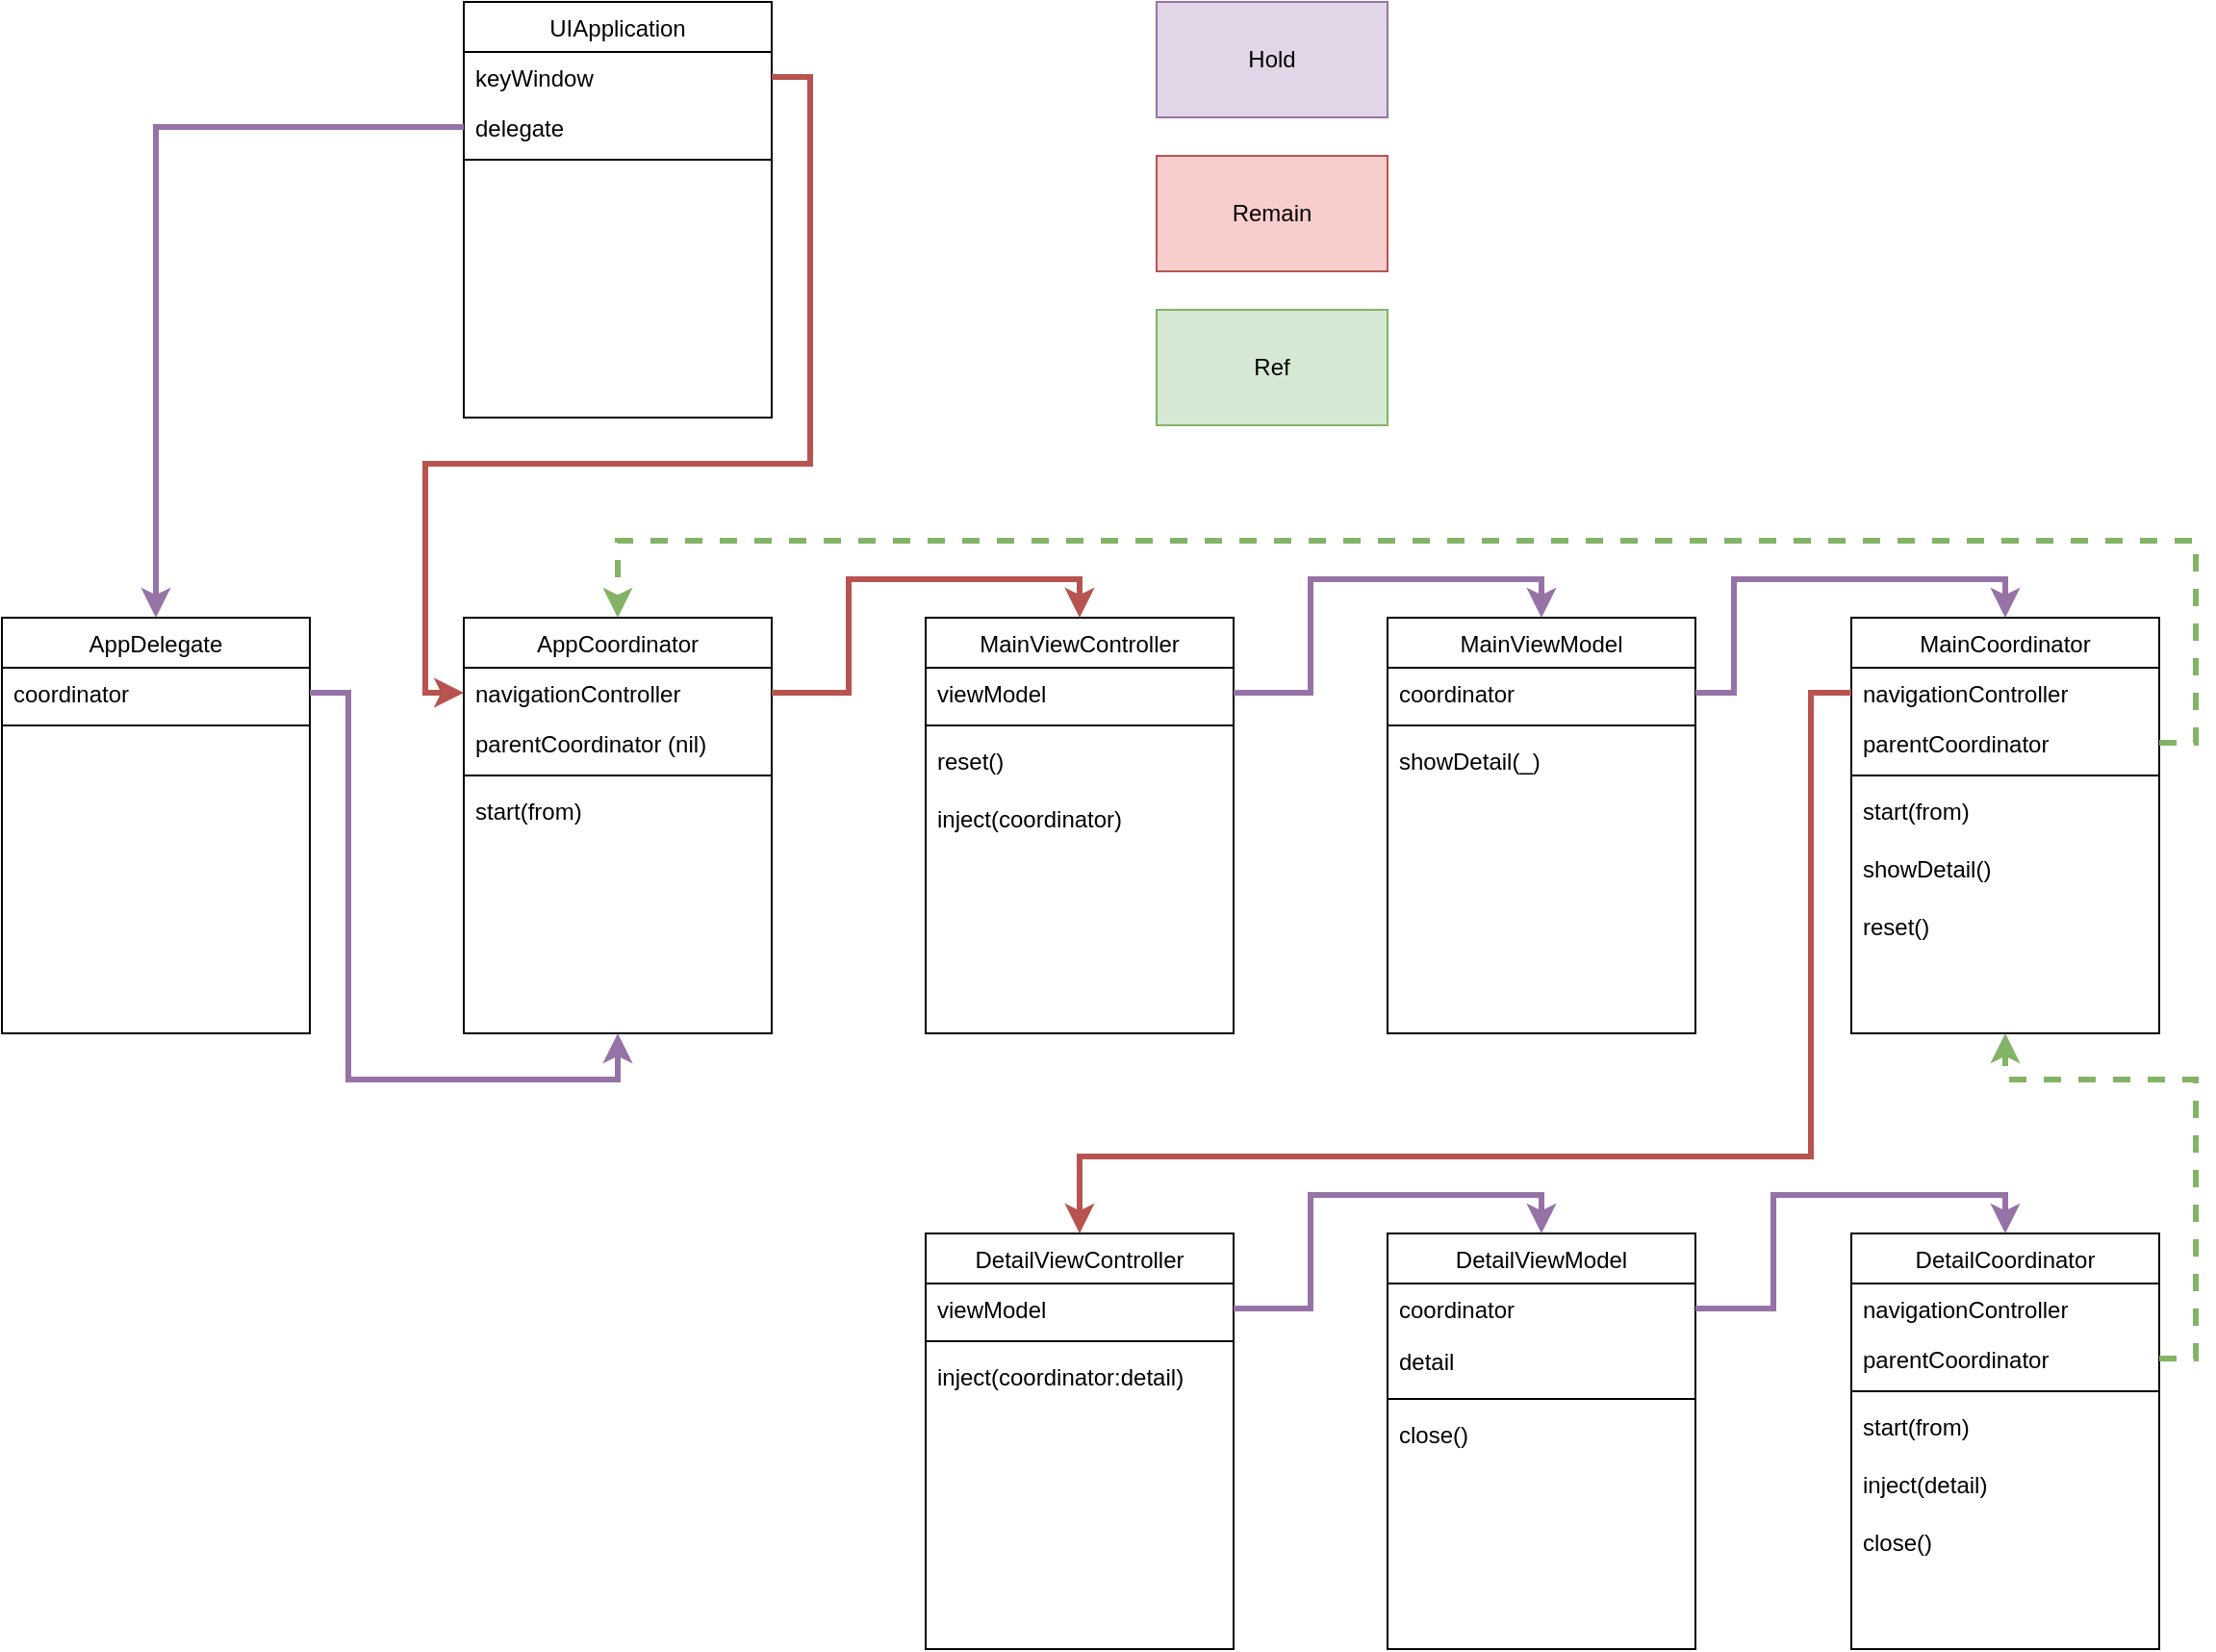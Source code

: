 <mxfile version="21.2.3" type="device">
  <diagram id="C5RBs43oDa-KdzZeNtuy" name="Page-1">
    <mxGraphModel dx="1087" dy="1851" grid="1" gridSize="10" guides="1" tooltips="1" connect="1" arrows="1" fold="1" page="1" pageScale="1" pageWidth="827" pageHeight="1169" math="0" shadow="0">
      <root>
        <mxCell id="WIyWlLk6GJQsqaUBKTNV-0" />
        <mxCell id="WIyWlLk6GJQsqaUBKTNV-1" parent="WIyWlLk6GJQsqaUBKTNV-0" />
        <mxCell id="zkfFHV4jXpPFQw0GAbJ--17" value="AppCoordinator" style="swimlane;fontStyle=0;align=center;verticalAlign=top;childLayout=stackLayout;horizontal=1;startSize=26;horizontalStack=0;resizeParent=1;resizeLast=0;collapsible=1;marginBottom=0;rounded=0;shadow=0;strokeWidth=1;" parent="WIyWlLk6GJQsqaUBKTNV-1" vertex="1">
          <mxGeometry x="520" y="120" width="160" height="216" as="geometry">
            <mxRectangle x="550" y="140" width="160" height="26" as="alternateBounds" />
          </mxGeometry>
        </mxCell>
        <mxCell id="SY-Rbjt2_vjkwWHA4zrH-46" value="navigationController" style="text;align=left;verticalAlign=top;spacingLeft=4;spacingRight=4;overflow=hidden;rotatable=0;points=[[0,0.5],[1,0.5]];portConstraint=eastwest;" parent="zkfFHV4jXpPFQw0GAbJ--17" vertex="1">
          <mxGeometry y="26" width="160" height="26" as="geometry" />
        </mxCell>
        <mxCell id="K0LG4zoC_Rm0GBV05CzC-13" value="parentCoordinator (nil)" style="text;align=left;verticalAlign=top;spacingLeft=4;spacingRight=4;overflow=hidden;rotatable=0;points=[[0,0.5],[1,0.5]];portConstraint=eastwest;" vertex="1" parent="zkfFHV4jXpPFQw0GAbJ--17">
          <mxGeometry y="52" width="160" height="26" as="geometry" />
        </mxCell>
        <mxCell id="zkfFHV4jXpPFQw0GAbJ--23" value="" style="line;html=1;strokeWidth=1;align=left;verticalAlign=middle;spacingTop=-1;spacingLeft=3;spacingRight=3;rotatable=0;labelPosition=right;points=[];portConstraint=eastwest;" parent="zkfFHV4jXpPFQw0GAbJ--17" vertex="1">
          <mxGeometry y="78" width="160" height="8" as="geometry" />
        </mxCell>
        <mxCell id="SY-Rbjt2_vjkwWHA4zrH-12" value="start(from)" style="text;html=1;align=left;verticalAlign=middle;resizable=0;points=[];autosize=1;strokeColor=none;spacingLeft=4;" parent="zkfFHV4jXpPFQw0GAbJ--17" vertex="1">
          <mxGeometry y="86" width="160" height="30" as="geometry" />
        </mxCell>
        <mxCell id="SY-Rbjt2_vjkwWHA4zrH-3" value="MainCoordinator" style="swimlane;fontStyle=0;align=center;verticalAlign=top;childLayout=stackLayout;horizontal=1;startSize=26;horizontalStack=0;resizeParent=1;resizeLast=0;collapsible=1;marginBottom=0;rounded=0;shadow=0;strokeWidth=1;" parent="WIyWlLk6GJQsqaUBKTNV-1" vertex="1">
          <mxGeometry x="1241" y="120" width="160" height="216" as="geometry">
            <mxRectangle x="550" y="140" width="160" height="26" as="alternateBounds" />
          </mxGeometry>
        </mxCell>
        <mxCell id="SY-Rbjt2_vjkwWHA4zrH-4" value="navigationController" style="text;align=left;verticalAlign=top;spacingLeft=4;spacingRight=4;overflow=hidden;rotatable=0;points=[[0,0.5],[1,0.5]];portConstraint=eastwest;" parent="SY-Rbjt2_vjkwWHA4zrH-3" vertex="1">
          <mxGeometry y="26" width="160" height="26" as="geometry" />
        </mxCell>
        <mxCell id="K0LG4zoC_Rm0GBV05CzC-11" value="parentCoordinator" style="text;align=left;verticalAlign=top;spacingLeft=4;spacingRight=4;overflow=hidden;rotatable=0;points=[[0,0.5],[1,0.5]];portConstraint=eastwest;" vertex="1" parent="SY-Rbjt2_vjkwWHA4zrH-3">
          <mxGeometry y="52" width="160" height="26" as="geometry" />
        </mxCell>
        <mxCell id="SY-Rbjt2_vjkwWHA4zrH-5" value="" style="line;html=1;strokeWidth=1;align=left;verticalAlign=middle;spacingTop=-1;spacingLeft=3;spacingRight=3;rotatable=0;labelPosition=right;points=[];portConstraint=eastwest;" parent="SY-Rbjt2_vjkwWHA4zrH-3" vertex="1">
          <mxGeometry y="78" width="160" height="8" as="geometry" />
        </mxCell>
        <mxCell id="SY-Rbjt2_vjkwWHA4zrH-33" value="start(from)" style="text;html=1;align=left;verticalAlign=middle;resizable=0;points=[];autosize=1;strokeColor=none;spacingLeft=4;" parent="SY-Rbjt2_vjkwWHA4zrH-3" vertex="1">
          <mxGeometry y="86" width="160" height="30" as="geometry" />
        </mxCell>
        <mxCell id="SY-Rbjt2_vjkwWHA4zrH-35" value="showDetail()" style="text;html=1;align=left;verticalAlign=middle;resizable=0;points=[];autosize=1;strokeColor=none;spacingLeft=4;" parent="SY-Rbjt2_vjkwWHA4zrH-3" vertex="1">
          <mxGeometry y="116" width="160" height="30" as="geometry" />
        </mxCell>
        <mxCell id="SY-Rbjt2_vjkwWHA4zrH-36" value="reset()" style="text;html=1;align=left;verticalAlign=middle;resizable=0;points=[];autosize=1;strokeColor=none;spacingLeft=4;" parent="SY-Rbjt2_vjkwWHA4zrH-3" vertex="1">
          <mxGeometry y="146" width="160" height="30" as="geometry" />
        </mxCell>
        <mxCell id="SY-Rbjt2_vjkwWHA4zrH-6" value="MainViewController" style="swimlane;fontStyle=0;align=center;verticalAlign=top;childLayout=stackLayout;horizontal=1;startSize=26;horizontalStack=0;resizeParent=1;resizeLast=0;collapsible=1;marginBottom=0;rounded=0;shadow=0;strokeWidth=1;" parent="WIyWlLk6GJQsqaUBKTNV-1" vertex="1">
          <mxGeometry x="760" y="120" width="160" height="216" as="geometry">
            <mxRectangle x="550" y="140" width="160" height="26" as="alternateBounds" />
          </mxGeometry>
        </mxCell>
        <mxCell id="SY-Rbjt2_vjkwWHA4zrH-7" value="viewModel" style="text;align=left;verticalAlign=top;spacingLeft=4;spacingRight=4;overflow=hidden;rotatable=0;points=[[0,0.5],[1,0.5]];portConstraint=eastwest;" parent="SY-Rbjt2_vjkwWHA4zrH-6" vertex="1">
          <mxGeometry y="26" width="160" height="26" as="geometry" />
        </mxCell>
        <mxCell id="SY-Rbjt2_vjkwWHA4zrH-8" value="" style="line;html=1;strokeWidth=1;align=left;verticalAlign=middle;spacingTop=-1;spacingLeft=3;spacingRight=3;rotatable=0;labelPosition=right;points=[];portConstraint=eastwest;" parent="SY-Rbjt2_vjkwWHA4zrH-6" vertex="1">
          <mxGeometry y="52" width="160" height="8" as="geometry" />
        </mxCell>
        <mxCell id="SY-Rbjt2_vjkwWHA4zrH-39" value="reset()" style="text;html=1;align=left;verticalAlign=middle;resizable=0;points=[];autosize=1;strokeColor=none;spacingLeft=4;" parent="SY-Rbjt2_vjkwWHA4zrH-6" vertex="1">
          <mxGeometry y="60" width="160" height="30" as="geometry" />
        </mxCell>
        <mxCell id="K0LG4zoC_Rm0GBV05CzC-9" value="inject(coordinator)" style="text;html=1;align=left;verticalAlign=middle;resizable=0;points=[];autosize=1;strokeColor=none;spacingLeft=4;" vertex="1" parent="SY-Rbjt2_vjkwWHA4zrH-6">
          <mxGeometry y="90" width="160" height="30" as="geometry" />
        </mxCell>
        <mxCell id="SY-Rbjt2_vjkwWHA4zrH-9" value="MainViewModel" style="swimlane;fontStyle=0;align=center;verticalAlign=top;childLayout=stackLayout;horizontal=1;startSize=26;horizontalStack=0;resizeParent=1;resizeLast=0;collapsible=1;marginBottom=0;rounded=0;shadow=0;strokeWidth=1;" parent="WIyWlLk6GJQsqaUBKTNV-1" vertex="1">
          <mxGeometry x="1000" y="120" width="160" height="216" as="geometry">
            <mxRectangle x="550" y="140" width="160" height="26" as="alternateBounds" />
          </mxGeometry>
        </mxCell>
        <mxCell id="SY-Rbjt2_vjkwWHA4zrH-10" value="coordinator" style="text;align=left;verticalAlign=top;spacingLeft=4;spacingRight=4;overflow=hidden;rotatable=0;points=[[0,0.5],[1,0.5]];portConstraint=eastwest;" parent="SY-Rbjt2_vjkwWHA4zrH-9" vertex="1">
          <mxGeometry y="26" width="160" height="26" as="geometry" />
        </mxCell>
        <mxCell id="SY-Rbjt2_vjkwWHA4zrH-11" value="" style="line;html=1;strokeWidth=1;align=left;verticalAlign=middle;spacingTop=-1;spacingLeft=3;spacingRight=3;rotatable=0;labelPosition=right;points=[];portConstraint=eastwest;" parent="SY-Rbjt2_vjkwWHA4zrH-9" vertex="1">
          <mxGeometry y="52" width="160" height="8" as="geometry" />
        </mxCell>
        <mxCell id="SY-Rbjt2_vjkwWHA4zrH-41" value="showDetail(_)" style="text;html=1;align=left;verticalAlign=middle;resizable=0;points=[];autosize=1;strokeColor=none;spacingLeft=4;" parent="SY-Rbjt2_vjkwWHA4zrH-9" vertex="1">
          <mxGeometry y="60" width="160" height="30" as="geometry" />
        </mxCell>
        <mxCell id="SY-Rbjt2_vjkwWHA4zrH-15" value="DetailCoordinator" style="swimlane;fontStyle=0;align=center;verticalAlign=top;childLayout=stackLayout;horizontal=1;startSize=26;horizontalStack=0;resizeParent=1;resizeLast=0;collapsible=1;marginBottom=0;rounded=0;shadow=0;strokeWidth=1;" parent="WIyWlLk6GJQsqaUBKTNV-1" vertex="1">
          <mxGeometry x="1241" y="440" width="160" height="216" as="geometry">
            <mxRectangle x="550" y="140" width="160" height="26" as="alternateBounds" />
          </mxGeometry>
        </mxCell>
        <mxCell id="SY-Rbjt2_vjkwWHA4zrH-32" value="navigationController" style="text;align=left;verticalAlign=top;spacingLeft=4;spacingRight=4;overflow=hidden;rotatable=0;points=[[0,0.5],[1,0.5]];portConstraint=eastwest;" parent="SY-Rbjt2_vjkwWHA4zrH-15" vertex="1">
          <mxGeometry y="26" width="160" height="26" as="geometry" />
        </mxCell>
        <mxCell id="SY-Rbjt2_vjkwWHA4zrH-49" value="parentCoordinator" style="text;align=left;verticalAlign=top;spacingLeft=4;spacingRight=4;overflow=hidden;rotatable=0;points=[[0,0.5],[1,0.5]];portConstraint=eastwest;" parent="SY-Rbjt2_vjkwWHA4zrH-15" vertex="1">
          <mxGeometry y="52" width="160" height="26" as="geometry" />
        </mxCell>
        <mxCell id="SY-Rbjt2_vjkwWHA4zrH-17" value="" style="line;html=1;strokeWidth=1;align=left;verticalAlign=middle;spacingTop=-1;spacingLeft=3;spacingRight=3;rotatable=0;labelPosition=right;points=[];portConstraint=eastwest;" parent="SY-Rbjt2_vjkwWHA4zrH-15" vertex="1">
          <mxGeometry y="78" width="160" height="8" as="geometry" />
        </mxCell>
        <mxCell id="SY-Rbjt2_vjkwWHA4zrH-34" value="start(from)" style="text;html=1;align=left;verticalAlign=middle;resizable=0;points=[];autosize=1;strokeColor=none;spacingLeft=4;" parent="SY-Rbjt2_vjkwWHA4zrH-15" vertex="1">
          <mxGeometry y="86" width="160" height="30" as="geometry" />
        </mxCell>
        <mxCell id="SY-Rbjt2_vjkwWHA4zrH-38" value="inject(detail)" style="text;html=1;align=left;verticalAlign=middle;resizable=0;points=[];autosize=1;strokeColor=none;spacingLeft=4;" parent="SY-Rbjt2_vjkwWHA4zrH-15" vertex="1">
          <mxGeometry y="116" width="160" height="30" as="geometry" />
        </mxCell>
        <mxCell id="SY-Rbjt2_vjkwWHA4zrH-42" value="close()" style="text;html=1;align=left;verticalAlign=middle;resizable=0;points=[];autosize=1;strokeColor=none;spacingLeft=4;" parent="SY-Rbjt2_vjkwWHA4zrH-15" vertex="1">
          <mxGeometry y="146" width="160" height="30" as="geometry" />
        </mxCell>
        <mxCell id="SY-Rbjt2_vjkwWHA4zrH-18" value="DetailViewController" style="swimlane;fontStyle=0;align=center;verticalAlign=top;childLayout=stackLayout;horizontal=1;startSize=26;horizontalStack=0;resizeParent=1;resizeLast=0;collapsible=1;marginBottom=0;rounded=0;shadow=0;strokeWidth=1;" parent="WIyWlLk6GJQsqaUBKTNV-1" vertex="1">
          <mxGeometry x="760" y="440" width="160" height="216" as="geometry">
            <mxRectangle x="550" y="140" width="160" height="26" as="alternateBounds" />
          </mxGeometry>
        </mxCell>
        <mxCell id="SY-Rbjt2_vjkwWHA4zrH-19" value="viewModel" style="text;align=left;verticalAlign=top;spacingLeft=4;spacingRight=4;overflow=hidden;rotatable=0;points=[[0,0.5],[1,0.5]];portConstraint=eastwest;" parent="SY-Rbjt2_vjkwWHA4zrH-18" vertex="1">
          <mxGeometry y="26" width="160" height="26" as="geometry" />
        </mxCell>
        <mxCell id="SY-Rbjt2_vjkwWHA4zrH-20" value="" style="line;html=1;strokeWidth=1;align=left;verticalAlign=middle;spacingTop=-1;spacingLeft=3;spacingRight=3;rotatable=0;labelPosition=right;points=[];portConstraint=eastwest;" parent="SY-Rbjt2_vjkwWHA4zrH-18" vertex="1">
          <mxGeometry y="52" width="160" height="8" as="geometry" />
        </mxCell>
        <mxCell id="SY-Rbjt2_vjkwWHA4zrH-43" value="inject(coordinator:detail)" style="text;html=1;align=left;verticalAlign=middle;resizable=0;points=[];autosize=1;strokeColor=none;spacingLeft=4;" parent="SY-Rbjt2_vjkwWHA4zrH-18" vertex="1">
          <mxGeometry y="60" width="160" height="30" as="geometry" />
        </mxCell>
        <mxCell id="SY-Rbjt2_vjkwWHA4zrH-21" value="DetailViewModel" style="swimlane;fontStyle=0;align=center;verticalAlign=top;childLayout=stackLayout;horizontal=1;startSize=26;horizontalStack=0;resizeParent=1;resizeLast=0;collapsible=1;marginBottom=0;rounded=0;shadow=0;strokeWidth=1;" parent="WIyWlLk6GJQsqaUBKTNV-1" vertex="1">
          <mxGeometry x="1000" y="440" width="160" height="216" as="geometry">
            <mxRectangle x="550" y="140" width="160" height="26" as="alternateBounds" />
          </mxGeometry>
        </mxCell>
        <mxCell id="SY-Rbjt2_vjkwWHA4zrH-22" value="coordinator" style="text;align=left;verticalAlign=top;spacingLeft=4;spacingRight=4;overflow=hidden;rotatable=0;points=[[0,0.5],[1,0.5]];portConstraint=eastwest;" parent="SY-Rbjt2_vjkwWHA4zrH-21" vertex="1">
          <mxGeometry y="26" width="160" height="26" as="geometry" />
        </mxCell>
        <mxCell id="SY-Rbjt2_vjkwWHA4zrH-44" value="detail" style="text;html=1;align=left;verticalAlign=middle;resizable=0;points=[];autosize=1;strokeColor=none;spacingLeft=4;" parent="SY-Rbjt2_vjkwWHA4zrH-21" vertex="1">
          <mxGeometry y="52" width="160" height="30" as="geometry" />
        </mxCell>
        <mxCell id="SY-Rbjt2_vjkwWHA4zrH-23" value="" style="line;html=1;strokeWidth=1;align=left;verticalAlign=middle;spacingTop=-1;spacingLeft=3;spacingRight=3;rotatable=0;labelPosition=right;points=[];portConstraint=eastwest;" parent="SY-Rbjt2_vjkwWHA4zrH-21" vertex="1">
          <mxGeometry y="82" width="160" height="8" as="geometry" />
        </mxCell>
        <mxCell id="SY-Rbjt2_vjkwWHA4zrH-45" value="close()" style="text;html=1;align=left;verticalAlign=middle;resizable=0;points=[];autosize=1;strokeColor=none;spacingLeft=4;" parent="SY-Rbjt2_vjkwWHA4zrH-21" vertex="1">
          <mxGeometry y="90" width="160" height="30" as="geometry" />
        </mxCell>
        <mxCell id="K0LG4zoC_Rm0GBV05CzC-2" value="AppDelegate" style="swimlane;fontStyle=0;align=center;verticalAlign=top;childLayout=stackLayout;horizontal=1;startSize=26;horizontalStack=0;resizeParent=1;resizeLast=0;collapsible=1;marginBottom=0;rounded=0;shadow=0;strokeWidth=1;" vertex="1" parent="WIyWlLk6GJQsqaUBKTNV-1">
          <mxGeometry x="280" y="120" width="160" height="216" as="geometry">
            <mxRectangle x="550" y="140" width="160" height="26" as="alternateBounds" />
          </mxGeometry>
        </mxCell>
        <mxCell id="K0LG4zoC_Rm0GBV05CzC-3" value="coordinator" style="text;align=left;verticalAlign=top;spacingLeft=4;spacingRight=4;overflow=hidden;rotatable=0;points=[[0,0.5],[1,0.5]];portConstraint=eastwest;" vertex="1" parent="K0LG4zoC_Rm0GBV05CzC-2">
          <mxGeometry y="26" width="160" height="26" as="geometry" />
        </mxCell>
        <mxCell id="K0LG4zoC_Rm0GBV05CzC-4" value="" style="line;html=1;strokeWidth=1;align=left;verticalAlign=middle;spacingTop=-1;spacingLeft=3;spacingRight=3;rotatable=0;labelPosition=right;points=[];portConstraint=eastwest;" vertex="1" parent="K0LG4zoC_Rm0GBV05CzC-2">
          <mxGeometry y="52" width="160" height="8" as="geometry" />
        </mxCell>
        <mxCell id="K0LG4zoC_Rm0GBV05CzC-6" style="edgeStyle=orthogonalEdgeStyle;rounded=0;orthogonalLoop=1;jettySize=auto;html=1;entryX=0.5;entryY=1;entryDx=0;entryDy=0;fillColor=#e1d5e7;strokeColor=#9673a6;strokeWidth=3;" edge="1" parent="WIyWlLk6GJQsqaUBKTNV-1" source="K0LG4zoC_Rm0GBV05CzC-3" target="zkfFHV4jXpPFQw0GAbJ--17">
          <mxGeometry relative="1" as="geometry">
            <Array as="points">
              <mxPoint x="460" y="159" />
              <mxPoint x="460" y="360" />
              <mxPoint x="600" y="360" />
            </Array>
          </mxGeometry>
        </mxCell>
        <mxCell id="K0LG4zoC_Rm0GBV05CzC-10" style="edgeStyle=orthogonalEdgeStyle;rounded=0;orthogonalLoop=1;jettySize=auto;html=1;fillColor=#e1d5e7;strokeColor=#9673a6;entryX=0.5;entryY=0;entryDx=0;entryDy=0;strokeWidth=3;" edge="1" parent="WIyWlLk6GJQsqaUBKTNV-1" source="SY-Rbjt2_vjkwWHA4zrH-7" target="SY-Rbjt2_vjkwWHA4zrH-9">
          <mxGeometry relative="1" as="geometry">
            <Array as="points">
              <mxPoint x="960" y="159" />
              <mxPoint x="960" y="100" />
              <mxPoint x="1080" y="100" />
            </Array>
          </mxGeometry>
        </mxCell>
        <mxCell id="K0LG4zoC_Rm0GBV05CzC-12" style="edgeStyle=orthogonalEdgeStyle;rounded=0;orthogonalLoop=1;jettySize=auto;html=1;fillColor=#e1d5e7;strokeColor=#9673a6;entryX=0.5;entryY=0;entryDx=0;entryDy=0;strokeWidth=3;" edge="1" parent="WIyWlLk6GJQsqaUBKTNV-1" source="SY-Rbjt2_vjkwWHA4zrH-10" target="SY-Rbjt2_vjkwWHA4zrH-3">
          <mxGeometry relative="1" as="geometry">
            <Array as="points">
              <mxPoint x="1180" y="159" />
              <mxPoint x="1180" y="100" />
              <mxPoint x="1321" y="100" />
            </Array>
          </mxGeometry>
        </mxCell>
        <mxCell id="K0LG4zoC_Rm0GBV05CzC-14" value="UIApplication" style="swimlane;fontStyle=0;align=center;verticalAlign=top;childLayout=stackLayout;horizontal=1;startSize=26;horizontalStack=0;resizeParent=1;resizeLast=0;collapsible=1;marginBottom=0;rounded=0;shadow=0;strokeWidth=1;" vertex="1" parent="WIyWlLk6GJQsqaUBKTNV-1">
          <mxGeometry x="520" y="-200" width="160" height="216" as="geometry">
            <mxRectangle x="550" y="140" width="160" height="26" as="alternateBounds" />
          </mxGeometry>
        </mxCell>
        <mxCell id="K0LG4zoC_Rm0GBV05CzC-17" value="keyWindow" style="text;align=left;verticalAlign=top;spacingLeft=4;spacingRight=4;overflow=hidden;rotatable=0;points=[[0,0.5],[1,0.5]];portConstraint=eastwest;" vertex="1" parent="K0LG4zoC_Rm0GBV05CzC-14">
          <mxGeometry y="26" width="160" height="26" as="geometry" />
        </mxCell>
        <mxCell id="K0LG4zoC_Rm0GBV05CzC-15" value="delegate" style="text;align=left;verticalAlign=top;spacingLeft=4;spacingRight=4;overflow=hidden;rotatable=0;points=[[0,0.5],[1,0.5]];portConstraint=eastwest;" vertex="1" parent="K0LG4zoC_Rm0GBV05CzC-14">
          <mxGeometry y="52" width="160" height="26" as="geometry" />
        </mxCell>
        <mxCell id="K0LG4zoC_Rm0GBV05CzC-16" value="" style="line;html=1;strokeWidth=1;align=left;verticalAlign=middle;spacingTop=-1;spacingLeft=3;spacingRight=3;rotatable=0;labelPosition=right;points=[];portConstraint=eastwest;" vertex="1" parent="K0LG4zoC_Rm0GBV05CzC-14">
          <mxGeometry y="78" width="160" height="8" as="geometry" />
        </mxCell>
        <mxCell id="K0LG4zoC_Rm0GBV05CzC-18" style="edgeStyle=orthogonalEdgeStyle;rounded=0;orthogonalLoop=1;jettySize=auto;html=1;fillColor=#e1d5e7;strokeColor=#9673a6;strokeWidth=3;" edge="1" parent="WIyWlLk6GJQsqaUBKTNV-1" source="K0LG4zoC_Rm0GBV05CzC-15" target="K0LG4zoC_Rm0GBV05CzC-2">
          <mxGeometry relative="1" as="geometry" />
        </mxCell>
        <mxCell id="K0LG4zoC_Rm0GBV05CzC-20" value="Remain" style="rounded=0;whiteSpace=wrap;html=1;fillColor=#f8cecc;strokeColor=#b85450;" vertex="1" parent="WIyWlLk6GJQsqaUBKTNV-1">
          <mxGeometry x="880" y="-120" width="120" height="60" as="geometry" />
        </mxCell>
        <mxCell id="K0LG4zoC_Rm0GBV05CzC-22" value="Ref" style="rounded=0;whiteSpace=wrap;html=1;fillColor=#d5e8d4;strokeColor=#82b366;" vertex="1" parent="WIyWlLk6GJQsqaUBKTNV-1">
          <mxGeometry x="880" y="-40" width="120" height="60" as="geometry" />
        </mxCell>
        <mxCell id="K0LG4zoC_Rm0GBV05CzC-23" value="Hold" style="rounded=0;whiteSpace=wrap;html=1;fillColor=#e1d5e7;strokeColor=#9673a6;" vertex="1" parent="WIyWlLk6GJQsqaUBKTNV-1">
          <mxGeometry x="880" y="-200" width="120" height="60" as="geometry" />
        </mxCell>
        <mxCell id="K0LG4zoC_Rm0GBV05CzC-24" style="edgeStyle=orthogonalEdgeStyle;rounded=0;orthogonalLoop=1;jettySize=auto;html=1;exitX=1;exitY=0.5;exitDx=0;exitDy=0;fillColor=#f8cecc;strokeColor=#b85450;strokeWidth=3;" edge="1" parent="WIyWlLk6GJQsqaUBKTNV-1" source="K0LG4zoC_Rm0GBV05CzC-17" target="SY-Rbjt2_vjkwWHA4zrH-46">
          <mxGeometry relative="1" as="geometry">
            <Array as="points">
              <mxPoint x="700" y="-161" />
              <mxPoint x="700" y="40" />
              <mxPoint x="500" y="40" />
              <mxPoint x="500" y="159" />
            </Array>
          </mxGeometry>
        </mxCell>
        <mxCell id="K0LG4zoC_Rm0GBV05CzC-25" style="edgeStyle=orthogonalEdgeStyle;rounded=0;orthogonalLoop=1;jettySize=auto;html=1;entryX=0.5;entryY=0;entryDx=0;entryDy=0;fillColor=#f8cecc;strokeColor=#b85450;strokeWidth=3;" edge="1" parent="WIyWlLk6GJQsqaUBKTNV-1" source="SY-Rbjt2_vjkwWHA4zrH-46" target="SY-Rbjt2_vjkwWHA4zrH-6">
          <mxGeometry relative="1" as="geometry">
            <Array as="points">
              <mxPoint x="720" y="159" />
              <mxPoint x="720" y="100" />
              <mxPoint x="840" y="100" />
            </Array>
          </mxGeometry>
        </mxCell>
        <mxCell id="K0LG4zoC_Rm0GBV05CzC-26" style="edgeStyle=orthogonalEdgeStyle;rounded=0;orthogonalLoop=1;jettySize=auto;html=1;fillColor=#d5e8d4;strokeColor=#82b366;dashed=1;strokeWidth=3;" edge="1" parent="WIyWlLk6GJQsqaUBKTNV-1" source="K0LG4zoC_Rm0GBV05CzC-11">
          <mxGeometry relative="1" as="geometry">
            <mxPoint x="600" y="120" as="targetPoint" />
            <Array as="points">
              <mxPoint x="1420" y="185" />
              <mxPoint x="1420" y="80" />
              <mxPoint x="600" y="80" />
              <mxPoint x="600" y="120" />
            </Array>
          </mxGeometry>
        </mxCell>
        <mxCell id="K0LG4zoC_Rm0GBV05CzC-27" style="edgeStyle=orthogonalEdgeStyle;rounded=0;orthogonalLoop=1;jettySize=auto;html=1;entryX=0.5;entryY=0;entryDx=0;entryDy=0;fillColor=#f8cecc;strokeColor=#b85450;strokeWidth=3;" edge="1" parent="WIyWlLk6GJQsqaUBKTNV-1" source="SY-Rbjt2_vjkwWHA4zrH-4" target="SY-Rbjt2_vjkwWHA4zrH-18">
          <mxGeometry relative="1" as="geometry">
            <Array as="points">
              <mxPoint x="1220" y="159" />
              <mxPoint x="1220" y="400" />
              <mxPoint x="840" y="400" />
            </Array>
          </mxGeometry>
        </mxCell>
        <mxCell id="K0LG4zoC_Rm0GBV05CzC-28" style="edgeStyle=orthogonalEdgeStyle;rounded=0;orthogonalLoop=1;jettySize=auto;html=1;entryX=0.5;entryY=0;entryDx=0;entryDy=0;fillColor=#e1d5e7;strokeColor=#9673a6;strokeWidth=3;" edge="1" parent="WIyWlLk6GJQsqaUBKTNV-1" source="SY-Rbjt2_vjkwWHA4zrH-19" target="SY-Rbjt2_vjkwWHA4zrH-21">
          <mxGeometry relative="1" as="geometry" />
        </mxCell>
        <mxCell id="K0LG4zoC_Rm0GBV05CzC-29" style="edgeStyle=orthogonalEdgeStyle;rounded=0;orthogonalLoop=1;jettySize=auto;html=1;entryX=0.5;entryY=0;entryDx=0;entryDy=0;fillColor=#e1d5e7;strokeColor=#9673a6;strokeWidth=3;" edge="1" parent="WIyWlLk6GJQsqaUBKTNV-1" source="SY-Rbjt2_vjkwWHA4zrH-22" target="SY-Rbjt2_vjkwWHA4zrH-15">
          <mxGeometry relative="1" as="geometry" />
        </mxCell>
        <mxCell id="K0LG4zoC_Rm0GBV05CzC-30" style="edgeStyle=orthogonalEdgeStyle;rounded=0;orthogonalLoop=1;jettySize=auto;html=1;entryX=0.5;entryY=1;entryDx=0;entryDy=0;fillColor=#d5e8d4;strokeColor=#82b366;dashed=1;strokeWidth=3;" edge="1" parent="WIyWlLk6GJQsqaUBKTNV-1" source="SY-Rbjt2_vjkwWHA4zrH-49" target="SY-Rbjt2_vjkwWHA4zrH-3">
          <mxGeometry relative="1" as="geometry">
            <Array as="points">
              <mxPoint x="1420" y="505" />
              <mxPoint x="1420" y="360" />
              <mxPoint x="1321" y="360" />
            </Array>
          </mxGeometry>
        </mxCell>
      </root>
    </mxGraphModel>
  </diagram>
</mxfile>
